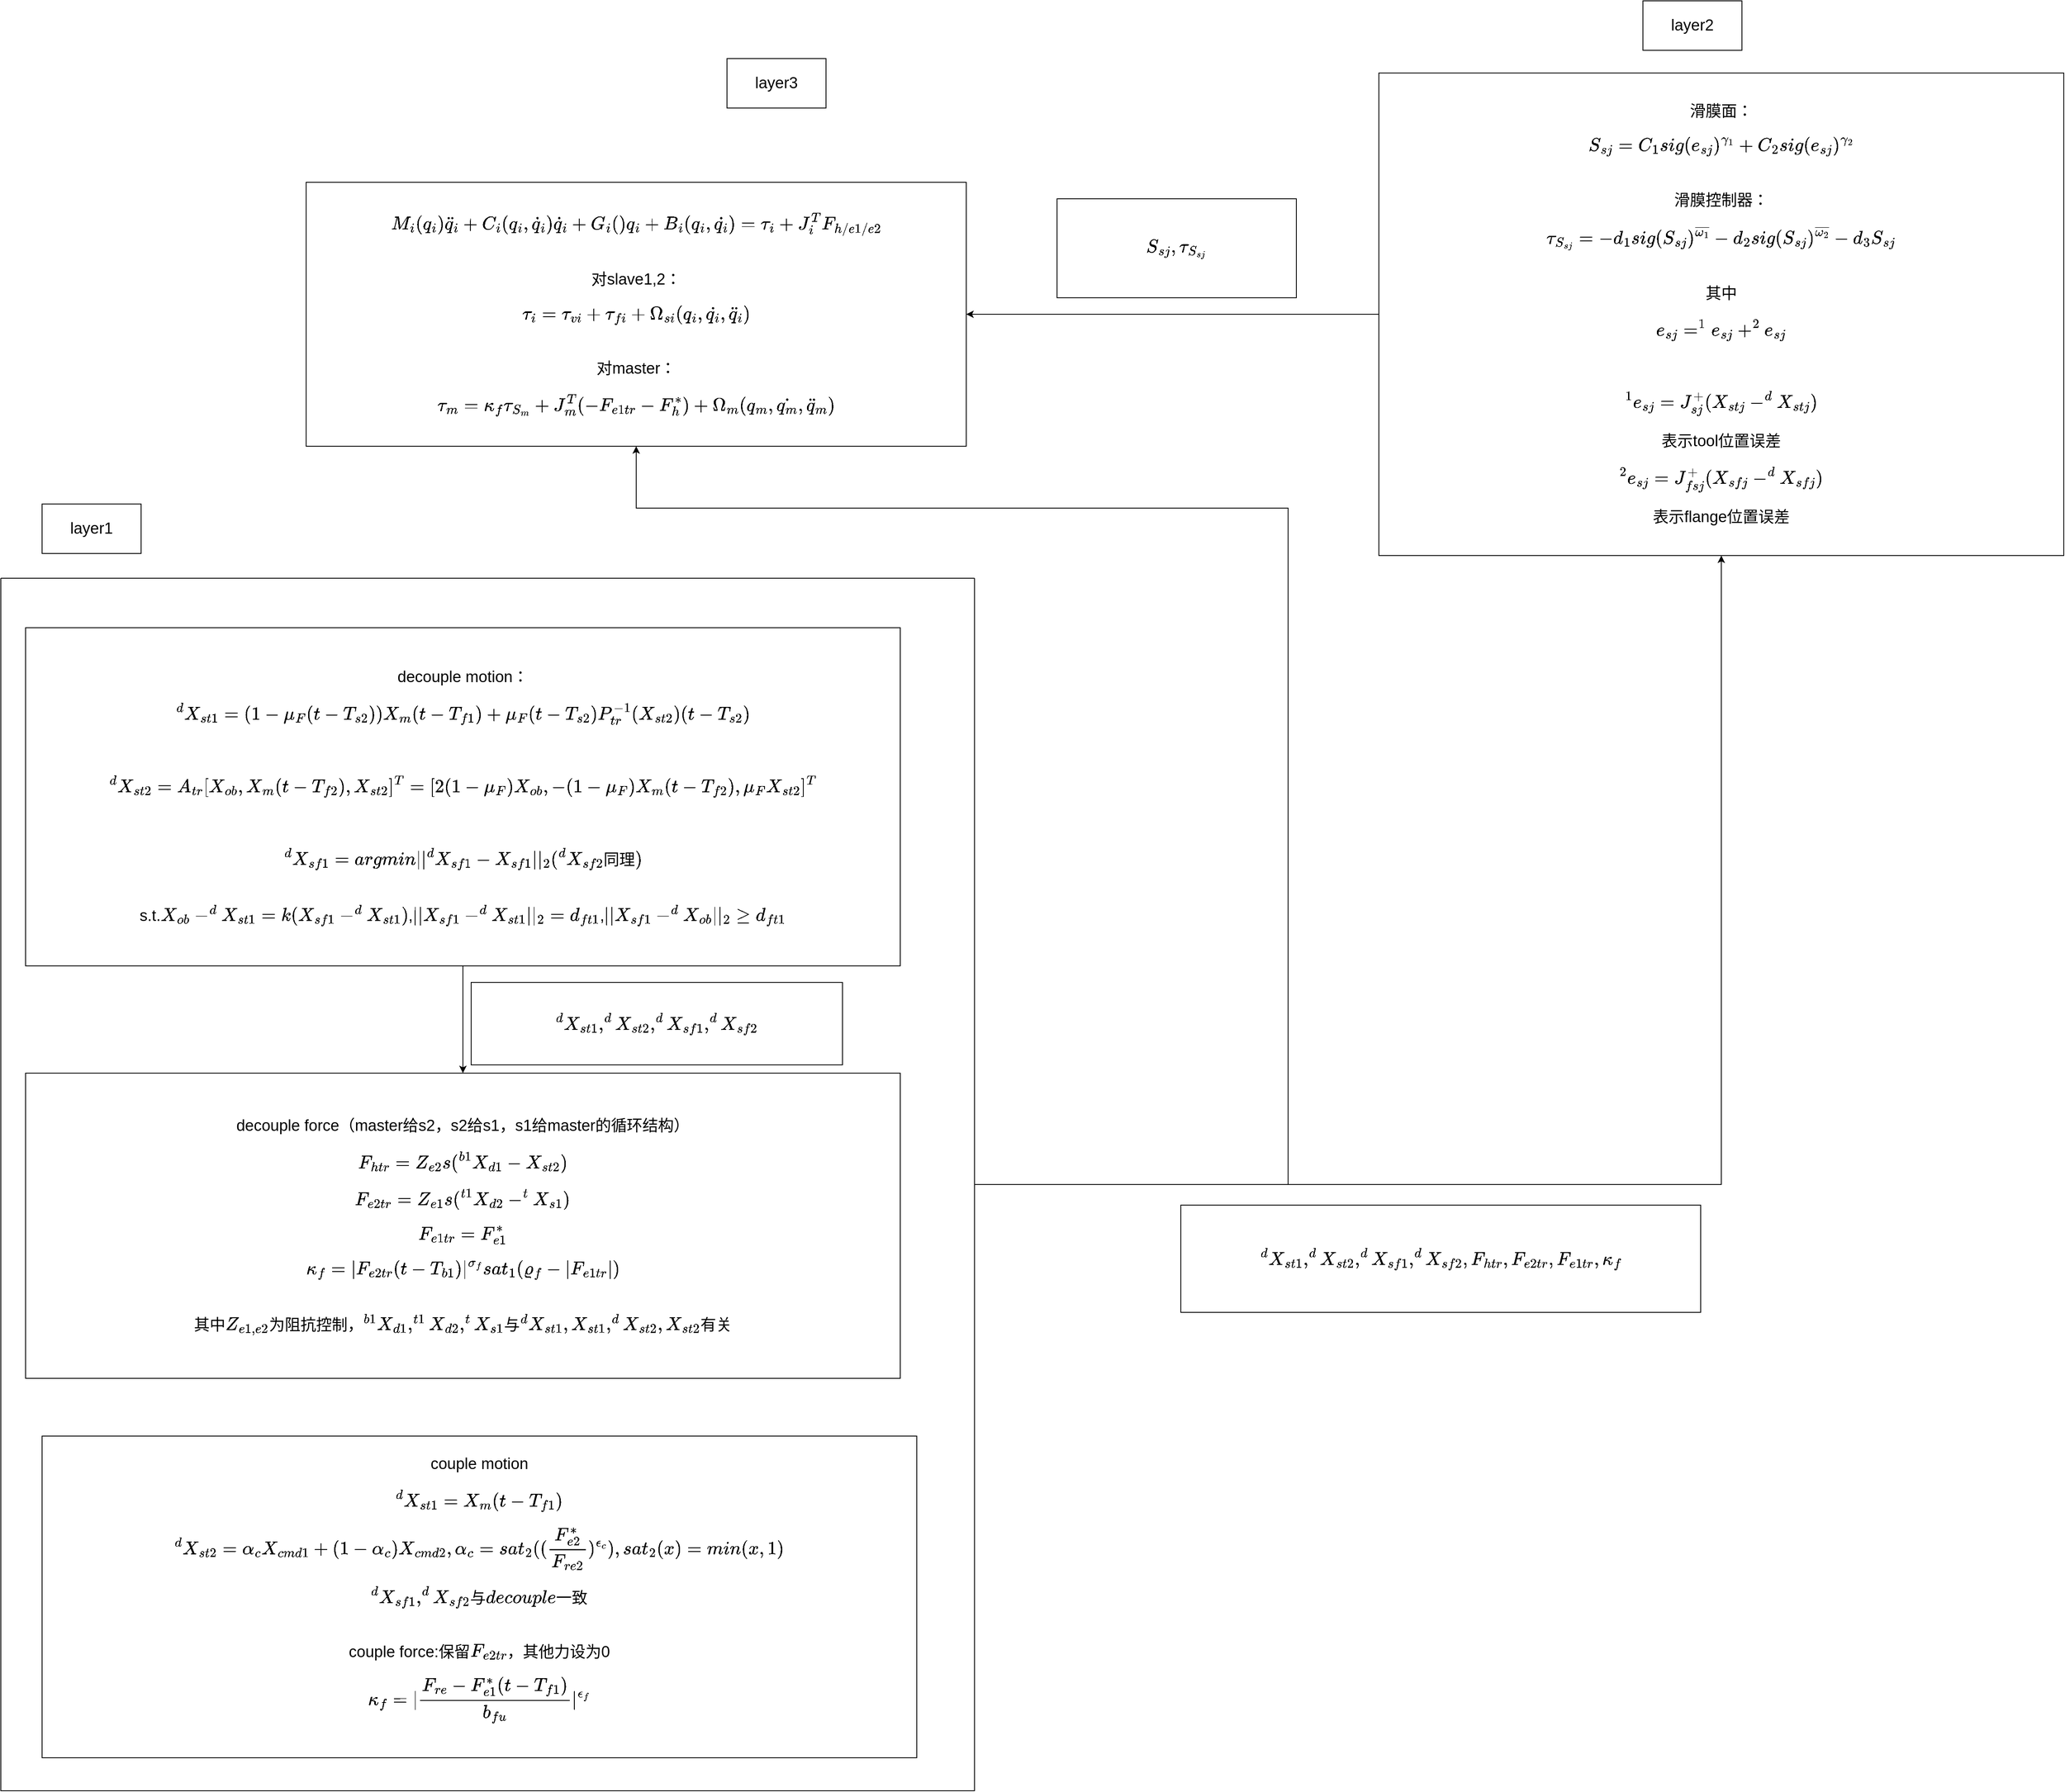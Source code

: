 <mxfile version="22.1.17" type="github">
  <diagram name="第 1 页" id="P_fQ2WuIPNBgrpiUpPbC">
    <mxGraphModel dx="5335" dy="5711" grid="1" gridSize="10" guides="1" tooltips="1" connect="1" arrows="1" fold="1" page="1" pageScale="1" pageWidth="3300" pageHeight="4681" math="1" shadow="0">
      <root>
        <mxCell id="0" />
        <mxCell id="1" parent="0" />
        <mxCell id="e8ZI6Lg5yfZCw3XqL3-c-1" value="$$M_i(q_i)\ddot{q}_i+C_i(q_i,\dot{q}_i)\dot{q}_i+G_i()q_i+B_i(q_i,\dot{q_i})=\tau_i+J^T_iF_{h/e1/e2}$$&lt;br style=&quot;font-size: 19px;&quot;&gt;对slave1,2：$$\tau_i=\tau_{vi}+\tau_{fi}+\Omega_{si}(q_i,\dot{q_i},\ddot{q}_i)$$&lt;br style=&quot;font-size: 19px;&quot;&gt;对master：$$\tau_m=\kappa_f\tau_{S_m}+J^T_m(-F_{e1tr}-F^*_h)+\Omega_{m}(q_m,\dot{q_m},\ddot{q}_m)$$" style="rounded=0;whiteSpace=wrap;html=1;fontSize=19;" vertex="1" parent="1">
          <mxGeometry x="-1040" y="-110" width="800" height="320" as="geometry" />
        </mxCell>
        <mxCell id="e8ZI6Lg5yfZCw3XqL3-c-14" style="edgeStyle=orthogonalEdgeStyle;rounded=0;orthogonalLoop=1;jettySize=auto;html=1;exitX=0;exitY=0.5;exitDx=0;exitDy=0;" edge="1" parent="1" source="e8ZI6Lg5yfZCw3XqL3-c-2" target="e8ZI6Lg5yfZCw3XqL3-c-1">
          <mxGeometry relative="1" as="geometry" />
        </mxCell>
        <mxCell id="e8ZI6Lg5yfZCw3XqL3-c-2" value="&lt;p style=&quot;line-height: 120%; font-size: 19px;&quot;&gt;&lt;font style=&quot;font-size: 19px;&quot;&gt;滑膜面：$$S_{sj}=C_1sig(e_{sj})^{\gamma_1}+C_2sig(e_{sj})^{\gamma_2}$$&lt;br style=&quot;font-size: 19px;&quot;&gt;滑膜控制器：$$\tau_{S_{sj}}=-d_1sig(S_{sj}&lt;br style=&quot;font-size: 19px;&quot;&gt;)^{\overline{\omega_1}}-d_2sig(S_{sj}&lt;br style=&quot;font-size: 19px;&quot;&gt;)^{\overline{\omega_2}}&lt;br style=&quot;font-size: 19px;&quot;&gt;-d_3S_{sj}&lt;br style=&quot;font-size: 19px;&quot;&gt;$$&lt;br style=&quot;font-size: 19px;&quot;&gt;其中$$e_{sj}=^1e_{sj}+^2e_{sj}&lt;br style=&quot;font-size: 19px;&quot;&gt;$$&lt;/font&gt;&lt;/p&gt;&lt;p style=&quot;line-height: 120%; font-size: 19px;&quot;&gt;&lt;font style=&quot;font-size: 19px;&quot;&gt;&lt;br style=&quot;font-size: 19px;&quot;&gt;$$^1e_{sj}=J^+_{sj}(X_{stj}-^dX_{stj}&lt;br style=&quot;font-size: 19px;&quot;&gt;)$$表示tool位置误差&lt;/font&gt;&lt;/p&gt;&lt;p style=&quot;line-height: 120%; font-size: 19px;&quot;&gt;$$^2e_{sj}=J^+_{fsj}(X_{sfj}-^dX_{sfj}&lt;br style=&quot;border-color: var(--border-color); font-size: 19px;&quot;&gt;)$$表示flange位置误差&lt;br style=&quot;font-size: 19px;&quot;&gt;&lt;/p&gt;" style="rounded=0;whiteSpace=wrap;html=1;spacing=0;fontSize=19;" vertex="1" parent="1">
          <mxGeometry x="260" y="-242.5" width="830" height="585" as="geometry" />
        </mxCell>
        <mxCell id="e8ZI6Lg5yfZCw3XqL3-c-6" value="layer3" style="rounded=0;whiteSpace=wrap;html=1;fontSize=19;" vertex="1" parent="1">
          <mxGeometry x="-530" y="-260" width="120" height="60" as="geometry" />
        </mxCell>
        <mxCell id="e8ZI6Lg5yfZCw3XqL3-c-7" value="layer2" style="rounded=0;whiteSpace=wrap;html=1;fontSize=19;" vertex="1" parent="1">
          <mxGeometry x="580" y="-330" width="120" height="60" as="geometry" />
        </mxCell>
        <mxCell id="e8ZI6Lg5yfZCw3XqL3-c-11" style="edgeStyle=orthogonalEdgeStyle;rounded=0;orthogonalLoop=1;jettySize=auto;html=1;exitX=1;exitY=0.5;exitDx=0;exitDy=0;entryX=0.5;entryY=1;entryDx=0;entryDy=0;" edge="1" parent="1" source="e8ZI6Lg5yfZCw3XqL3-c-8" target="e8ZI6Lg5yfZCw3XqL3-c-2">
          <mxGeometry relative="1" as="geometry" />
        </mxCell>
        <mxCell id="e8ZI6Lg5yfZCw3XqL3-c-13" style="edgeStyle=orthogonalEdgeStyle;rounded=0;orthogonalLoop=1;jettySize=auto;html=1;exitX=1;exitY=0.5;exitDx=0;exitDy=0;entryX=0.5;entryY=1;entryDx=0;entryDy=0;" edge="1" parent="1" source="e8ZI6Lg5yfZCw3XqL3-c-8" target="e8ZI6Lg5yfZCw3XqL3-c-1">
          <mxGeometry relative="1" as="geometry">
            <Array as="points">
              <mxPoint x="150" y="1105" />
              <mxPoint x="150" y="285" />
              <mxPoint x="-640" y="285" />
            </Array>
          </mxGeometry>
        </mxCell>
        <mxCell id="e8ZI6Lg5yfZCw3XqL3-c-8" value="" style="swimlane;startSize=0;" vertex="1" parent="1">
          <mxGeometry x="-1410" y="370" width="1180" height="1470" as="geometry" />
        </mxCell>
        <mxCell id="e8ZI6Lg5yfZCw3XqL3-c-17" style="edgeStyle=orthogonalEdgeStyle;rounded=0;orthogonalLoop=1;jettySize=auto;html=1;exitX=0.5;exitY=1;exitDx=0;exitDy=0;" edge="1" parent="e8ZI6Lg5yfZCw3XqL3-c-8" source="e8ZI6Lg5yfZCw3XqL3-c-3" target="e8ZI6Lg5yfZCw3XqL3-c-4">
          <mxGeometry relative="1" as="geometry" />
        </mxCell>
        <mxCell id="e8ZI6Lg5yfZCw3XqL3-c-3" value="decouple motion：&lt;br&gt;$$^dX_{st1}=(1-\mu_F&lt;br style=&quot;border-color: var(--border-color);&quot;&gt;(t-T_{s2}))&lt;br style=&quot;border-color: var(--border-color);&quot;&gt;X_m(t-T_{f1})+\mu_F(t-T_{s2})P^{-1}_{tr}(X_{st2}&lt;br style=&quot;border-color: var(--border-color);&quot;&gt;)(t-T_{s2})&lt;br style=&quot;border-color: var(--border-color);&quot;&gt;$$&lt;br style=&quot;font-size: 19px;&quot;&gt;$$^dX_{st2}=A_{tr}[X_{ob},X_m(t-T_{f2}),X_{st2}]^T=[2(1-\mu_F)X_{ob},-(1-\mu_F&lt;br&gt;)&lt;br&gt;X_m(t-T_{f2}),\mu_FX_{st2}&lt;br&gt;]^T$$&lt;br&gt;$$^dX_{sf1}=argmin||^dX_{sf1}-X_{sf1}||_2&lt;br style=&quot;border-color: var(--border-color);&quot;&gt;(^dX_{sf2}&lt;br&gt;同理)$$&lt;br&gt;s.t.\(X_{ob}-^dX_{st1}=k(X_{sf1}-^dX_{st1}&lt;br&gt;)&lt;br&gt;\),\(||X_{sf1}-^dX_{st1}&lt;br&gt;||_2=d_{ft1}&lt;br style=&quot;border-color: var(--border-color);&quot;&gt;\),\(||X_{sf1}-^dX_{ob}&lt;br&gt;||_2\geq d_{ft1}&lt;br style=&quot;border-color: var(--border-color);&quot;&gt;\)" style="rounded=0;whiteSpace=wrap;html=1;fontSize=19;" vertex="1" parent="e8ZI6Lg5yfZCw3XqL3-c-8">
          <mxGeometry x="30" y="60" width="1060" height="410" as="geometry" />
        </mxCell>
        <mxCell id="e8ZI6Lg5yfZCw3XqL3-c-4" value="decouple force（master给s2，s2给s1，s1给master的循环结构）&lt;br&gt;$$F_{htr}=Z_{e2}s(^{b1}X_{d1}-X_{st2})$$$$F_{e2tr}=Z_{e1}s(^{t1}X_{d2}-^tX_{s1})&lt;br&gt;$$$$F_{e1tr}=F^*_{e1}&lt;br&gt;$$$$\kappa_f=|F_{e2tr}(t-T_{b1})|^{\sigma_f}sat_1(\varrho_f-|F_{e1tr}|)$$&lt;br&gt;其中\(Z_{e1,e2}\)为阻抗控制，\(^{b1}X_{d1},^{t1}X_{d2},^tX_{s1}&lt;br&gt;\)与\(^dX_{st1},X_{st1},^dX_{st2},X_{st2}&lt;br&gt;\)有关" style="rounded=0;whiteSpace=wrap;html=1;fontSize=19;" vertex="1" parent="e8ZI6Lg5yfZCw3XqL3-c-8">
          <mxGeometry x="30" y="600" width="1060" height="370" as="geometry" />
        </mxCell>
        <mxCell id="e8ZI6Lg5yfZCw3XqL3-c-5" value="couple motion&lt;br&gt;$$^dX_{st1}=X_m(t-T_{f1})$$$$^dX_{st2}=\alpha_cX_{cmd1}+(1-\alpha_c)X_{cmd2},\alpha_c=sat_2((\frac{F^*_{e2}}{F_{re2}})^{\epsilon_c}),sat_2(x)=min(x,1)$$$$^dX_{sf1},^dX_{sf2}与decouple一致&lt;br&gt;$$&lt;br&gt;couple force:保留\(F_{e2tr}\)，其他力设为0$$\kappa_f=|\frac{F_{re}-F^*_{e1}(t-T_{f1})}{b_{fu}}|^{\epsilon_f}$$" style="rounded=0;whiteSpace=wrap;html=1;fontSize=19;" vertex="1" parent="e8ZI6Lg5yfZCw3XqL3-c-8">
          <mxGeometry x="50" y="1040" width="1060" height="390" as="geometry" />
        </mxCell>
        <mxCell id="e8ZI6Lg5yfZCw3XqL3-c-18" value="$$^dX_{st1},^dX_{st2},^dX_{sf1},^dX_{sf2}&lt;br&gt;$$" style="rounded=0;whiteSpace=wrap;html=1;fontSize=19;" vertex="1" parent="e8ZI6Lg5yfZCw3XqL3-c-8">
          <mxGeometry x="570" y="490" width="450" height="100" as="geometry" />
        </mxCell>
        <mxCell id="e8ZI6Lg5yfZCw3XqL3-c-10" value="layer1" style="rounded=0;whiteSpace=wrap;html=1;fontSize=19;" vertex="1" parent="1">
          <mxGeometry x="-1360" y="280" width="120" height="60" as="geometry" />
        </mxCell>
        <mxCell id="e8ZI6Lg5yfZCw3XqL3-c-12" value="$$^dX_{st1},^dX_{st2},^dX_{sf1},^dX_{sf2},F_{htr},F_{e2tr},F_{e1tr},\kappa_f&lt;br&gt;$$" style="rounded=0;whiteSpace=wrap;html=1;fontSize=19;" vertex="1" parent="1">
          <mxGeometry x="20" y="1130" width="630" height="130" as="geometry" />
        </mxCell>
        <mxCell id="e8ZI6Lg5yfZCw3XqL3-c-15" value="$$S_{sj},\tau_{S_{sj}}&lt;br style=&quot;font-size: 19px;&quot;&gt;$$" style="rounded=0;whiteSpace=wrap;html=1;fontSize=19;" vertex="1" parent="1">
          <mxGeometry x="-130" y="-90" width="290" height="120" as="geometry" />
        </mxCell>
      </root>
    </mxGraphModel>
  </diagram>
</mxfile>
